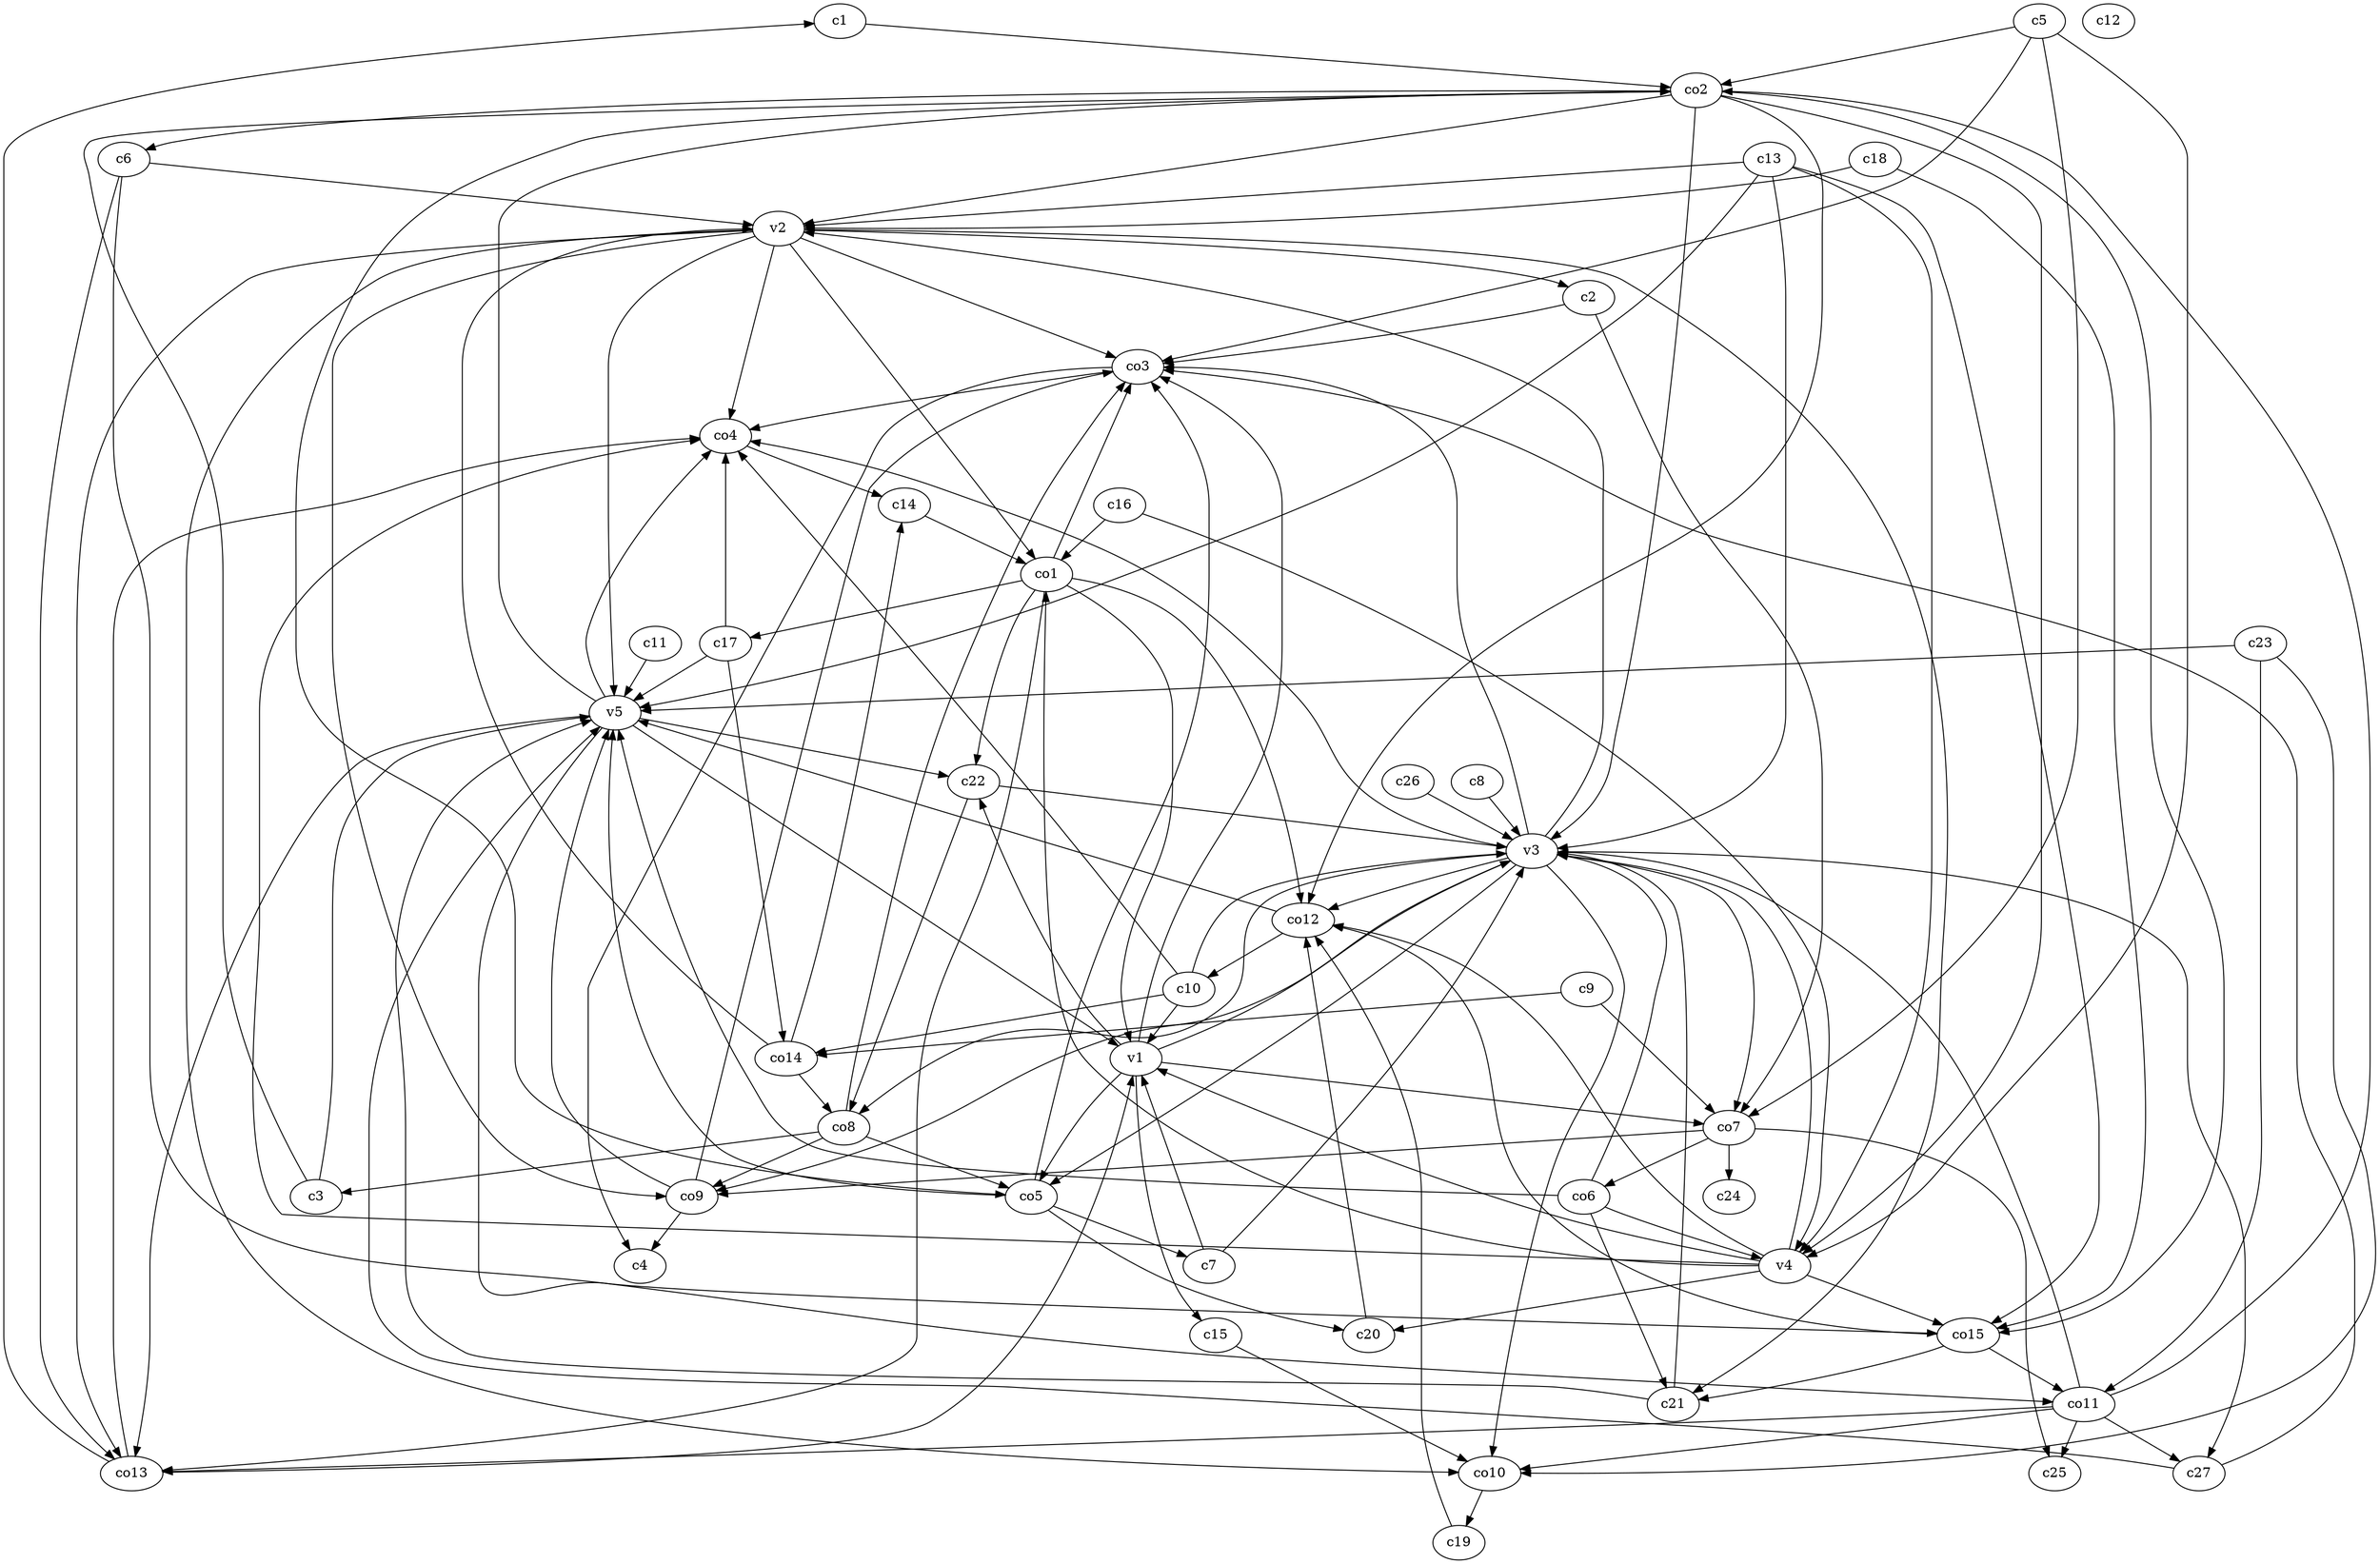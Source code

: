 strict digraph  {
c1;
c2;
c3;
c4;
c5;
c6;
c7;
c8;
c9;
c10;
c11;
c12;
c13;
c14;
c15;
c16;
c17;
c18;
c19;
c20;
c21;
c22;
c23;
c24;
c25;
c26;
c27;
v1;
v2;
v3;
v4;
v5;
co1;
co2;
co3;
co4;
co5;
co6;
co7;
co8;
co9;
co10;
co11;
co12;
co13;
co14;
co15;
c1 -> co2  [weight=1];
c2 -> co3  [weight=1];
c2 -> co7  [weight=1];
c3 -> v5  [weight=1];
c3 -> co2  [weight=1];
c5 -> v4  [weight=1];
c5 -> co7  [weight=1];
c5 -> co3  [weight=1];
c5 -> co2  [weight=1];
c6 -> co13  [weight=1];
c6 -> v2  [weight=1];
c6 -> co15  [weight=1];
c7 -> v3  [weight=1];
c7 -> v1  [weight=1];
c8 -> v3  [weight=1];
c9 -> co14  [weight=1];
c9 -> co7  [weight=1];
c10 -> v1  [weight=1];
c10 -> co14  [weight=1];
c10 -> v3  [weight=1];
c10 -> co4  [weight=1];
c11 -> v5  [weight=1];
c13 -> v2  [weight=1];
c13 -> v3  [weight=1];
c13 -> v4  [weight=1];
c13 -> v5  [weight=1];
c13 -> co15  [weight=1];
c14 -> co1  [weight=1];
c15 -> co10  [weight=1];
c16 -> co1  [weight=1];
c16 -> v4  [weight=1];
c17 -> v5  [weight=1];
c17 -> co4  [weight=1];
c17 -> co14  [weight=1];
c18 -> co15  [weight=1];
c18 -> v2  [weight=1];
c19 -> co12  [weight=1];
c20 -> co12  [weight=1];
c21 -> v3  [weight=1];
c21 -> v5  [weight=1];
c22 -> co8  [weight=1];
c22 -> v3  [weight=1];
c23 -> co11  [weight=1];
c23 -> v5  [weight=1];
c23 -> co10  [weight=1];
c26 -> v3  [weight=1];
c27 -> v5  [weight=1];
c27 -> co3  [weight=1];
v1 -> c15  [weight=1];
v1 -> c22  [weight=1];
v1 -> co7  [weight=1];
v1 -> co3  [weight=1];
v1 -> co5  [weight=1];
v1 -> v3  [weight=1];
v2 -> c2  [weight=1];
v2 -> c21  [weight=1];
v2 -> co10  [weight=1];
v2 -> co9  [weight=1];
v2 -> co4  [weight=1];
v2 -> v5  [weight=1];
v2 -> co13  [weight=1];
v2 -> co3  [weight=1];
v2 -> co1  [weight=1];
v3 -> c27  [weight=1];
v3 -> co7  [weight=1];
v3 -> co3  [weight=1];
v3 -> v2  [weight=1];
v3 -> co4  [weight=1];
v3 -> co9  [weight=1];
v3 -> co12  [weight=1];
v3 -> co10  [weight=1];
v3 -> co5  [weight=1];
v3 -> co8  [weight=1];
v4 -> c20  [weight=1];
v4 -> v1  [weight=1];
v4 -> co1  [weight=1];
v4 -> co12  [weight=1];
v4 -> v3  [weight=1];
v4 -> co15  [weight=1];
v4 -> co4  [weight=1];
v5 -> c22  [weight=1];
v5 -> co13  [weight=1];
v5 -> co4  [weight=1];
v5 -> v1  [weight=1];
v5 -> co2  [weight=1];
v5 -> co11  [weight=1];
co1 -> c22  [weight=1];
co1 -> c17  [weight=1];
co1 -> co12  [weight=1];
co1 -> co3  [weight=1];
co1 -> v1  [weight=1];
co1 -> co13  [weight=1];
co2 -> c6  [weight=1];
co2 -> v3  [weight=1];
co2 -> co5  [weight=1];
co2 -> co12  [weight=1];
co2 -> v2  [weight=1];
co2 -> v4  [weight=1];
co2 -> co15  [weight=1];
co3 -> c4  [weight=1];
co3 -> co4  [weight=1];
co4 -> c14  [weight=1];
co5 -> c7  [weight=1];
co5 -> c20  [weight=1];
co5 -> co3  [weight=1];
co5 -> v5  [weight=1];
co6 -> c21  [weight=1];
co6 -> v4  [weight=1];
co6 -> v5  [weight=1];
co6 -> v3  [weight=1];
co7 -> c24  [weight=1];
co7 -> c25  [weight=1];
co7 -> co9  [weight=1];
co7 -> co6  [weight=1];
co8 -> c3  [weight=1];
co8 -> co9  [weight=1];
co8 -> co5  [weight=1];
co8 -> co3  [weight=1];
co9 -> c4  [weight=1];
co9 -> v5  [weight=1];
co9 -> co3  [weight=1];
co10 -> c19  [weight=1];
co11 -> c27  [weight=1];
co11 -> c25  [weight=1];
co11 -> co2  [weight=1];
co11 -> v3  [weight=1];
co11 -> co10  [weight=1];
co11 -> co13  [weight=1];
co12 -> c10  [weight=1];
co12 -> v5  [weight=1];
co13 -> c1  [weight=1];
co13 -> v1  [weight=1];
co13 -> co4  [weight=1];
co14 -> c14  [weight=1];
co14 -> v2  [weight=1];
co14 -> co8  [weight=1];
co15 -> c21  [weight=1];
co15 -> co11  [weight=1];
co15 -> co12  [weight=1];
}
